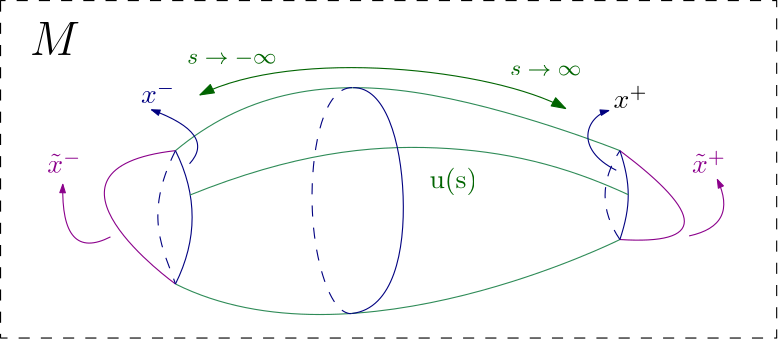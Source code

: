 <?xml version="1.0"?>
<!DOCTYPE ipe SYSTEM "ipe.dtd">
<ipe version="70206" creator="Ipe 7.2.7">
<info created="D:20180322143253" modified="D:20180322144611"/>
<ipestyle name="basic">
<symbol name="arrow/arc(spx)">
<path stroke="sym-stroke" fill="sym-stroke" pen="sym-pen">
0 0 m
-1 0.333 l
-1 -0.333 l
h
</path>
</symbol>
<symbol name="arrow/farc(spx)">
<path stroke="sym-stroke" fill="white" pen="sym-pen">
0 0 m
-1 0.333 l
-1 -0.333 l
h
</path>
</symbol>
<symbol name="arrow/ptarc(spx)">
<path stroke="sym-stroke" fill="sym-stroke" pen="sym-pen">
0 0 m
-1 0.333 l
-0.8 0 l
-1 -0.333 l
h
</path>
</symbol>
<symbol name="arrow/fptarc(spx)">
<path stroke="sym-stroke" fill="white" pen="sym-pen">
0 0 m
-1 0.333 l
-0.8 0 l
-1 -0.333 l
h
</path>
</symbol>
<symbol name="mark/circle(sx)" transformations="translations">
<path fill="sym-stroke">
0.6 0 0 0.6 0 0 e
0.4 0 0 0.4 0 0 e
</path>
</symbol>
<symbol name="mark/disk(sx)" transformations="translations">
<path fill="sym-stroke">
0.6 0 0 0.6 0 0 e
</path>
</symbol>
<symbol name="mark/fdisk(sfx)" transformations="translations">
<group>
<path fill="sym-fill">
0.5 0 0 0.5 0 0 e
</path>
<path fill="sym-stroke" fillrule="eofill">
0.6 0 0 0.6 0 0 e
0.4 0 0 0.4 0 0 e
</path>
</group>
</symbol>
<symbol name="mark/box(sx)" transformations="translations">
<path fill="sym-stroke" fillrule="eofill">
-0.6 -0.6 m
0.6 -0.6 l
0.6 0.6 l
-0.6 0.6 l
h
-0.4 -0.4 m
0.4 -0.4 l
0.4 0.4 l
-0.4 0.4 l
h
</path>
</symbol>
<symbol name="mark/square(sx)" transformations="translations">
<path fill="sym-stroke">
-0.6 -0.6 m
0.6 -0.6 l
0.6 0.6 l
-0.6 0.6 l
h
</path>
</symbol>
<symbol name="mark/fsquare(sfx)" transformations="translations">
<group>
<path fill="sym-fill">
-0.5 -0.5 m
0.5 -0.5 l
0.5 0.5 l
-0.5 0.5 l
h
</path>
<path fill="sym-stroke" fillrule="eofill">
-0.6 -0.6 m
0.6 -0.6 l
0.6 0.6 l
-0.6 0.6 l
h
-0.4 -0.4 m
0.4 -0.4 l
0.4 0.4 l
-0.4 0.4 l
h
</path>
</group>
</symbol>
<symbol name="mark/cross(sx)" transformations="translations">
<group>
<path fill="sym-stroke">
-0.43 -0.57 m
0.57 0.43 l
0.43 0.57 l
-0.57 -0.43 l
h
</path>
<path fill="sym-stroke">
-0.43 0.57 m
0.57 -0.43 l
0.43 -0.57 l
-0.57 0.43 l
h
</path>
</group>
</symbol>
<symbol name="arrow/fnormal(spx)">
<path stroke="sym-stroke" fill="white" pen="sym-pen">
0 0 m
-1 0.333 l
-1 -0.333 l
h
</path>
</symbol>
<symbol name="arrow/pointed(spx)">
<path stroke="sym-stroke" fill="sym-stroke" pen="sym-pen">
0 0 m
-1 0.333 l
-0.8 0 l
-1 -0.333 l
h
</path>
</symbol>
<symbol name="arrow/fpointed(spx)">
<path stroke="sym-stroke" fill="white" pen="sym-pen">
0 0 m
-1 0.333 l
-0.8 0 l
-1 -0.333 l
h
</path>
</symbol>
<symbol name="arrow/linear(spx)">
<path stroke="sym-stroke" pen="sym-pen">
-1 0.333 m
0 0 l
-1 -0.333 l
</path>
</symbol>
<symbol name="arrow/fdouble(spx)">
<path stroke="sym-stroke" fill="white" pen="sym-pen">
0 0 m
-1 0.333 l
-1 -0.333 l
h
-1 0 m
-2 0.333 l
-2 -0.333 l
h
</path>
</symbol>
<symbol name="arrow/double(spx)">
<path stroke="sym-stroke" fill="sym-stroke" pen="sym-pen">
0 0 m
-1 0.333 l
-1 -0.333 l
h
-1 0 m
-2 0.333 l
-2 -0.333 l
h
</path>
</symbol>
<pen name="heavier" value="0.8"/>
<pen name="fat" value="1.2"/>
<pen name="ultrafat" value="2"/>
<symbolsize name="large" value="5"/>
<symbolsize name="small" value="2"/>
<symbolsize name="tiny" value="1.1"/>
<arrowsize name="large" value="10"/>
<arrowsize name="small" value="5"/>
<arrowsize name="tiny" value="3"/>
<color name="red" value="1 0 0"/>
<color name="green" value="0 1 0"/>
<color name="blue" value="0 0 1"/>
<color name="yellow" value="1 1 0"/>
<color name="orange" value="1 0.647 0"/>
<color name="gold" value="1 0.843 0"/>
<color name="purple" value="0.627 0.125 0.941"/>
<color name="gray" value="0.745"/>
<color name="brown" value="0.647 0.165 0.165"/>
<color name="navy" value="0 0 0.502"/>
<color name="pink" value="1 0.753 0.796"/>
<color name="seagreen" value="0.18 0.545 0.341"/>
<color name="turquoise" value="0.251 0.878 0.816"/>
<color name="violet" value="0.933 0.51 0.933"/>
<color name="darkblue" value="0 0 0.545"/>
<color name="darkcyan" value="0 0.545 0.545"/>
<color name="darkgray" value="0.663"/>
<color name="darkgreen" value="0 0.392 0"/>
<color name="darkmagenta" value="0.545 0 0.545"/>
<color name="darkorange" value="1 0.549 0"/>
<color name="darkred" value="0.545 0 0"/>
<color name="lightblue" value="0.678 0.847 0.902"/>
<color name="lightcyan" value="0.878 1 1"/>
<color name="lightgray" value="0.827"/>
<color name="lightgreen" value="0.565 0.933 0.565"/>
<color name="lightyellow" value="1 1 0.878"/>
<dashstyle name="dashed" value="[4] 0"/>
<dashstyle name="dotted" value="[1 3] 0"/>
<dashstyle name="dash dotted" value="[4 2 1 2] 0"/>
<dashstyle name="dash dot dotted" value="[4 2 1 2 1 2] 0"/>
<textsize name="large" value="\large"/>
<textsize name="Large" value="\Large"/>
<textsize name="LARGE" value="\LARGE"/>
<textsize name="huge" value="\huge"/>
<textsize name="Huge" value="\Huge"/>
<textsize name="small" value="\small"/>
<textsize name="footnote" value="\footnotesize"/>
<textsize name="tiny" value="\tiny"/>
<textstyle name="center" begin="\begin{center}" end="\end{center}"/>
<textstyle name="itemize" begin="\begin{itemize}" end="\end{itemize}"/>
<textstyle name="item" begin="\begin{itemize}\item{}" end="\end{itemize}"/>
<gridsize name="4 pts" value="4"/>
<gridsize name="8 pts (~3 mm)" value="8"/>
<gridsize name="16 pts (~6 mm)" value="16"/>
<gridsize name="32 pts (~12 mm)" value="32"/>
<gridsize name="10 pts (~3.5 mm)" value="10"/>
<gridsize name="20 pts (~7 mm)" value="20"/>
<gridsize name="14 pts (~5 mm)" value="14"/>
<gridsize name="28 pts (~10 mm)" value="28"/>
<gridsize name="56 pts (~20 mm)" value="56"/>
<anglesize name="90 deg" value="90"/>
<anglesize name="60 deg" value="60"/>
<anglesize name="45 deg" value="45"/>
<anglesize name="30 deg" value="30"/>
<anglesize name="22.5 deg" value="22.5"/>
<opacity name="10%" value="0.1"/>
<opacity name="30%" value="0.3"/>
<opacity name="50%" value="0.5"/>
<opacity name="75%" value="0.75"/>
<tiling name="falling" angle="-60" step="4" width="1"/>
<tiling name="rising" angle="30" step="4" width="1"/>
</ipestyle>
<page>
<layer name="alpha"/>
<view layers="alpha" active="alpha"/>
<text layer="alpha" matrix="1 0 0 1 -146.024 365.736" transformations="translations" pos="212 424" stroke="navy" type="label" width="12.419" height="7.933" depth="0" valign="baseline" style="math">x^{-}
</text>
<path matrix="1 0 0 1 -81.6 404.6" stroke="seagreen">
160 368 m
184 388
240 400
320 368
320 368 c
</path>
<path matrix="1 0 0 1 -81.6 404.6" stroke="seagreen">
160 320 m
224 288
320 336
320 336 c
</path>
<path matrix="1 0 0 1 -81.6 404.6" stroke="0.541 0 0.541">
160 368 m
102.4 361.455
160 320
160 320 c
</path>
<path matrix="1 0 0 1 -81.6 404.6" stroke="0 0 0.502">
160 320 m
168 336
168 352
160 368 c
</path>
<path matrix="1 0 0 1 -81.6 404.6" stroke="0.541 0 0.541">
320 368 m
366.396 333.095
320 336 c
</path>
<path matrix="1 0 0 1 -81.6 404.6" stroke="0 0 0.502" dash="dashed">
320 336 m
309.325 351.652
320 368 c
</path>
<path matrix="1 0 0 1 -81.6 404.6" stroke="0 0 0.502" dash="dashed">
160 368 m
148 344
156 332
160 320 c
</path>
<path matrix="1 0 0 1 -81.6 404.6" stroke="0 0 0.502">
320 368 m
324 356
324 348
320 336 c
</path>
<path matrix="1 0 0 1 -81.6 404.6" stroke="seagreen">
165.178 352.013 m
202.592 367.051
256.862 373.004
299.927 362.85
323.01 352.148 c
</path>
<text matrix="1 0 0 1 24.1386 363.985" transformations="translations" pos="212 424" stroke="black" type="label" width="12.308" height="7.933" depth="0" valign="baseline" style="math">x^{+}
</text>
<path matrix="1 0 0 1 -81.6 404.6" stroke="navy" arrow="normal/tiny">
165.066 363.281 m
174.967 374.031
151.392 382.707 c
</path>
<path matrix="1 0 0 1 -81.6 404.6" stroke="navy" arrow="normal/tiny">
318.694 360.928 m
303.076 368.737
308.016 380.371
315.985 382.442 c
</path>
<path matrix="1 0 0 1 -81.6 404.6" stroke="navy">
223.964 390.665 m
235.469 390.94
246.98 352.135
238.413 311.129
223.603 309.386 c
</path>
<path matrix="1 0 0 1 -81.6 404.6" stroke="navy" dash="dashed">
223.611 390.688 m
213.38 390.708
205.311 348.971
216.388 307.933
223.349 309.366
223.329 309.327 c
</path>
<path matrix="1 0 0 1 -81.6 404.6" stroke="seagreen">
227.08 310.46 m
227.08 310.46
227.08 310.46 c
</path>
<text matrix="1 0 0 1 -81.6 404.6" transformations="translations" pos="251.442 354.457" stroke="darkgreen" type="label" width="17.213" height="7.473" depth="2.49" valign="baseline">u(s)</text>
<text matrix="1 0 0 1 -85.1013 327.222" transformations="translations" pos="117.343 437.438" stroke="darkmagenta" type="label" width="12.419" height="7.933" depth="0" valign="baseline" style="math">\tilde{x}^{-}</text>
<text matrix="1 0 0 1 147.033 327.221" transformations="translations" pos="117.343 437.438" stroke="darkmagenta" type="label" width="12.308" height="7.933" depth="0" valign="baseline" style="math">\tilde{x}^{+}</text>
<path matrix="1 0 0 1 -81.6 404.6" stroke="darkmagenta" arrow="normal/tiny">
136.6 336.951 m
118.744 327.848
119.444 355.858 c
</path>
<path matrix="1 0 0 1 -81.6 404.6" stroke="darkmagenta" arrow="normal/tiny">
344.926 337.301 m
362.783 341.153
355.08 357.609 c
</path>
<path matrix="1 0 0 1 -81.6 404.6" stroke="darkgreen" arrow="normal/small" rarrow="normal/small">
168.812 388.07 m
203.125 405.226
274.201 397.523
300.46 383.168 c
</path>
<text matrix="1 0 0 1 -58.1414 364.685" transformations="translations" pos="140.802 439.188" stroke="darkgreen" type="label" width="32.144" height="4.816" depth="0.83" valign="baseline" size="footnote" style="math">s \to -\infty</text>
<text matrix="1 0 0 1 58.1013 360.483" transformations="translations" pos="140.802 439.188" stroke="darkgreen" type="label" width="25.557" height="3.432" depth="0" valign="baseline" size="footnote" style="math">s \to \infty</text>
<path matrix="1 0 0 1 -81.6 404.6" stroke="black" dash="dashed">
97.0359 422.032 m
97.0359 300.538 l
376.438 300.538 l
376.438 422.032 l
h
</path>
<text matrix="1 0 0 1 -83.7008 391.645" transformations="translations" pos="109.64 415.38" stroke="black" type="label" width="18.106" height="11.764" depth="0" valign="baseline" size="LARGE" style="math">M</text>
</page>
</ipe>
